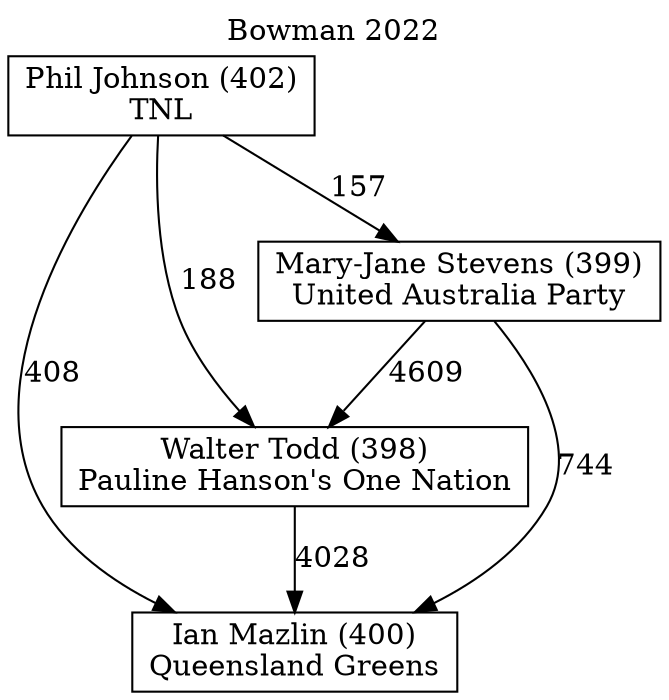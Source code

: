 // House preference flow
digraph "Ian Mazlin (400)_Bowman_2022" {
	graph [label="Bowman 2022" labelloc=t mclimit=10]
	node [shape=box]
	"Walter Todd (398)" [label="Walter Todd (398)
Pauline Hanson's One Nation"]
	"Ian Mazlin (400)" [label="Ian Mazlin (400)
Queensland Greens"]
	"Phil Johnson (402)" [label="Phil Johnson (402)
TNL"]
	"Mary-Jane Stevens (399)" [label="Mary-Jane Stevens (399)
United Australia Party"]
	"Phil Johnson (402)" -> "Walter Todd (398)" [label=188]
	"Phil Johnson (402)" -> "Ian Mazlin (400)" [label=408]
	"Walter Todd (398)" -> "Ian Mazlin (400)" [label=4028]
	"Mary-Jane Stevens (399)" -> "Walter Todd (398)" [label=4609]
	"Mary-Jane Stevens (399)" -> "Ian Mazlin (400)" [label=744]
	"Phil Johnson (402)" -> "Mary-Jane Stevens (399)" [label=157]
}
